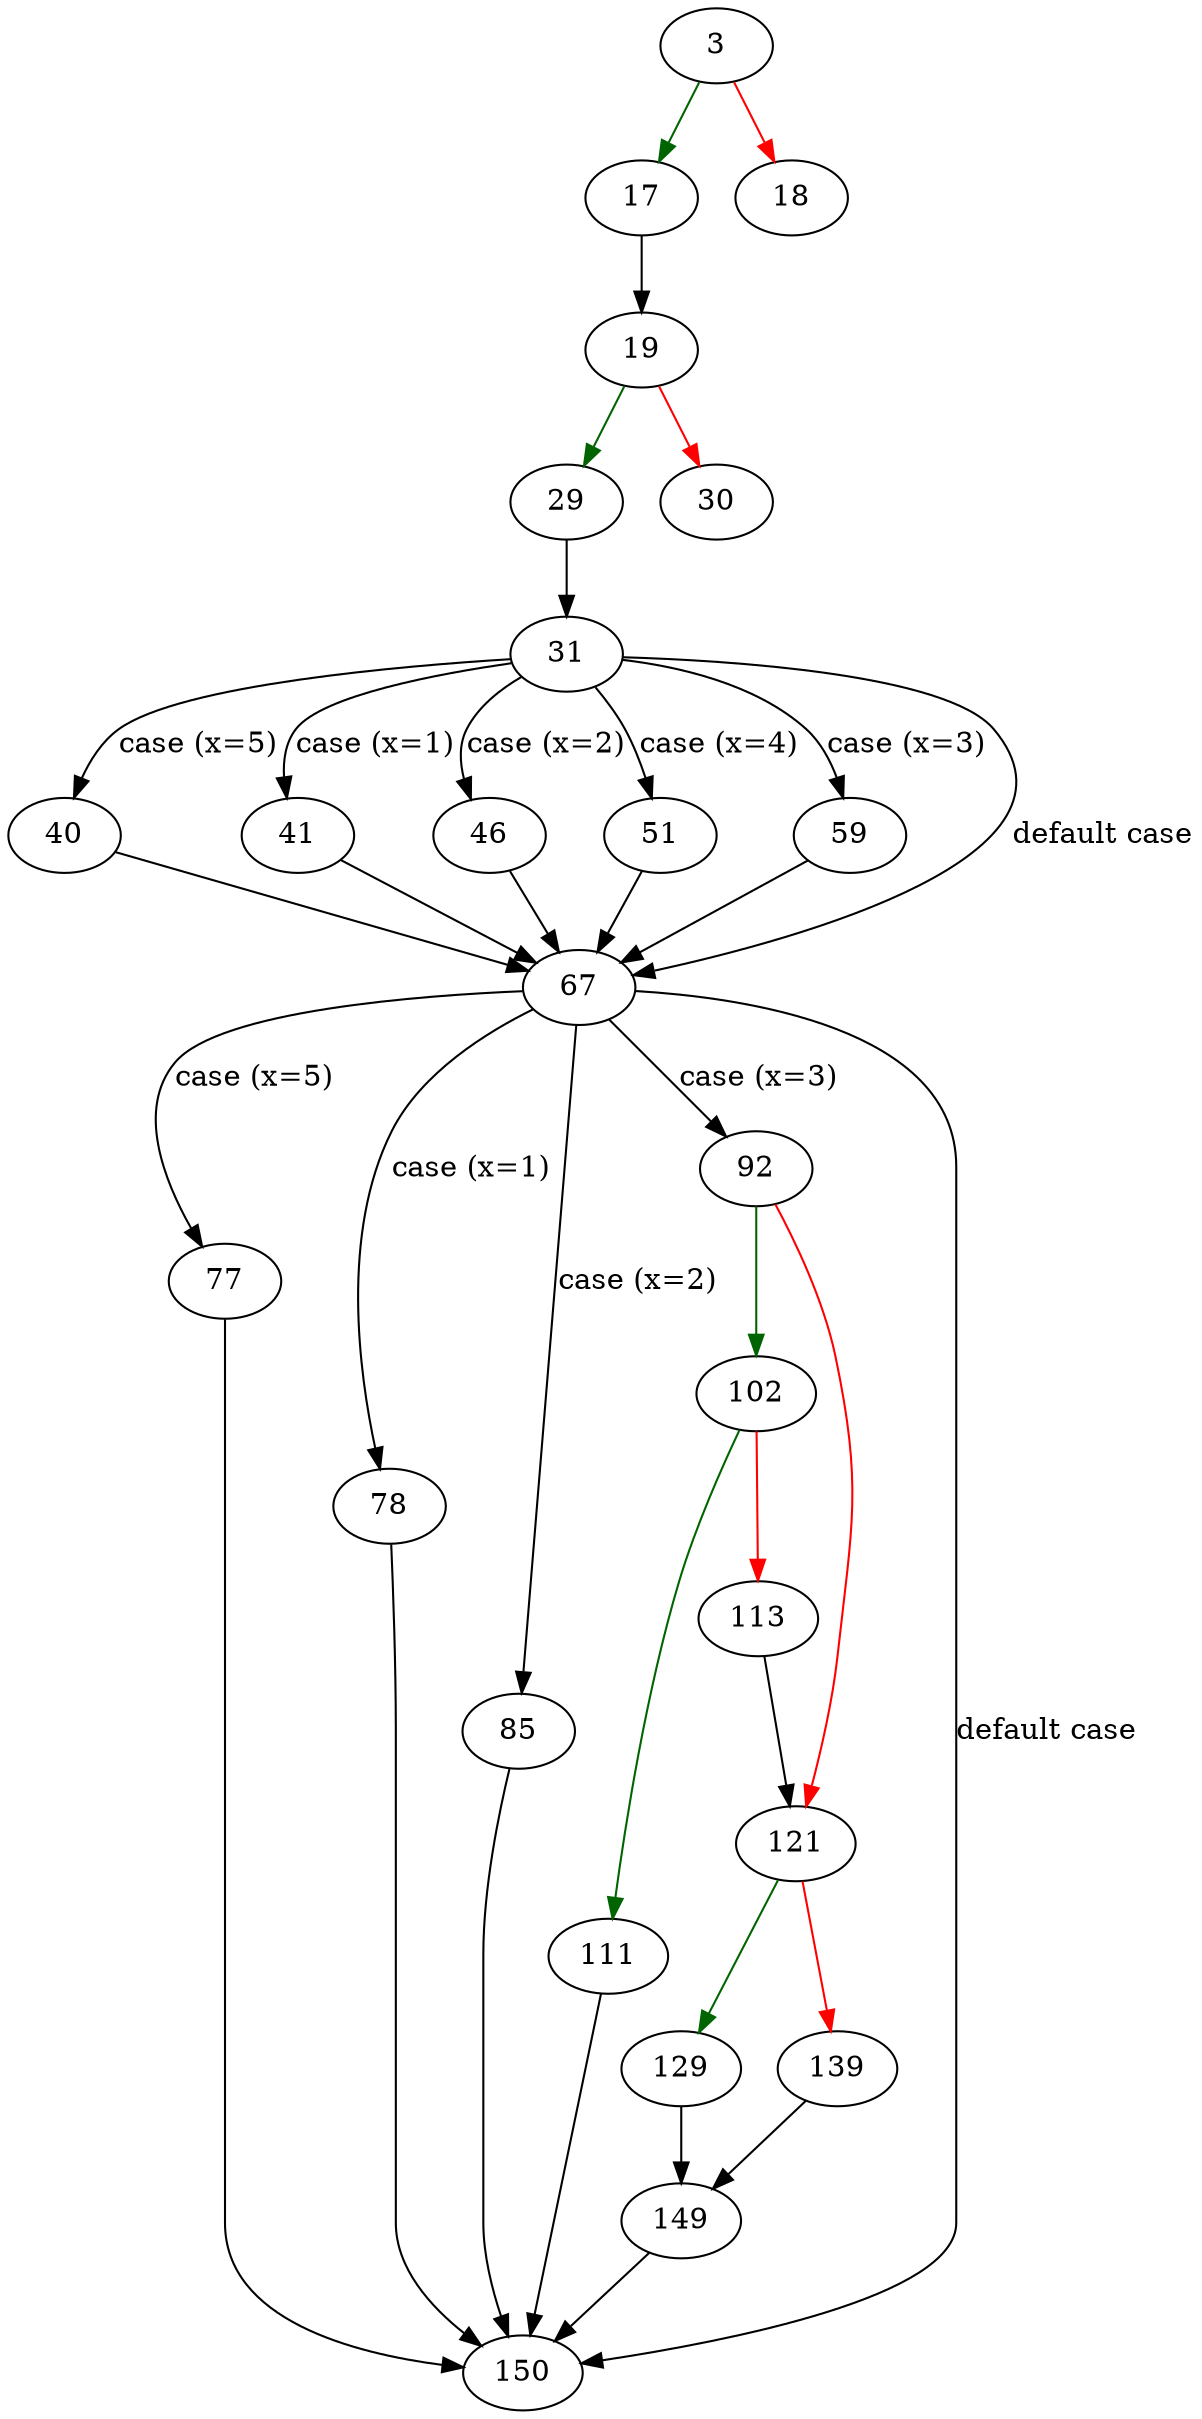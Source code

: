 strict digraph "idxRemFunc" {
	// Node definitions.
	3 [entry=true];
	17;
	18;
	19;
	29;
	30;
	31;
	40;
	41;
	46;
	51;
	59;
	67;
	77;
	78;
	85;
	92;
	150;
	102;
	121;
	111;
	113;
	129;
	139;
	149;

	// Edge definitions.
	3 -> 17 [
		color=darkgreen
		cond=true
	];
	3 -> 18 [
		color=red
		cond=false
	];
	17 -> 19;
	19 -> 29 [
		color=darkgreen
		cond=true
	];
	19 -> 30 [
		color=red
		cond=false
	];
	29 -> 31;
	31 -> 40 [
		cond="case (x=5)"
		label="case (x=5)"
	];
	31 -> 41 [
		cond="case (x=1)"
		label="case (x=1)"
	];
	31 -> 46 [
		cond="case (x=2)"
		label="case (x=2)"
	];
	31 -> 51 [
		cond="case (x=4)"
		label="case (x=4)"
	];
	31 -> 59 [
		cond="case (x=3)"
		label="case (x=3)"
	];
	31 -> 67 [
		cond="default case"
		label="default case"
	];
	40 -> 67;
	41 -> 67;
	46 -> 67;
	51 -> 67;
	59 -> 67;
	67 -> 77 [
		cond="case (x=5)"
		label="case (x=5)"
	];
	67 -> 78 [
		cond="case (x=1)"
		label="case (x=1)"
	];
	67 -> 85 [
		cond="case (x=2)"
		label="case (x=2)"
	];
	67 -> 92 [
		cond="case (x=3)"
		label="case (x=3)"
	];
	67 -> 150 [
		cond="default case"
		label="default case"
	];
	77 -> 150;
	78 -> 150;
	85 -> 150;
	92 -> 102 [
		color=darkgreen
		cond=true
	];
	92 -> 121 [
		color=red
		cond=false
	];
	102 -> 111 [
		color=darkgreen
		cond=true
	];
	102 -> 113 [
		color=red
		cond=false
	];
	121 -> 129 [
		color=darkgreen
		cond=true
	];
	121 -> 139 [
		color=red
		cond=false
	];
	111 -> 150;
	113 -> 121;
	129 -> 149;
	139 -> 149;
	149 -> 150;
}